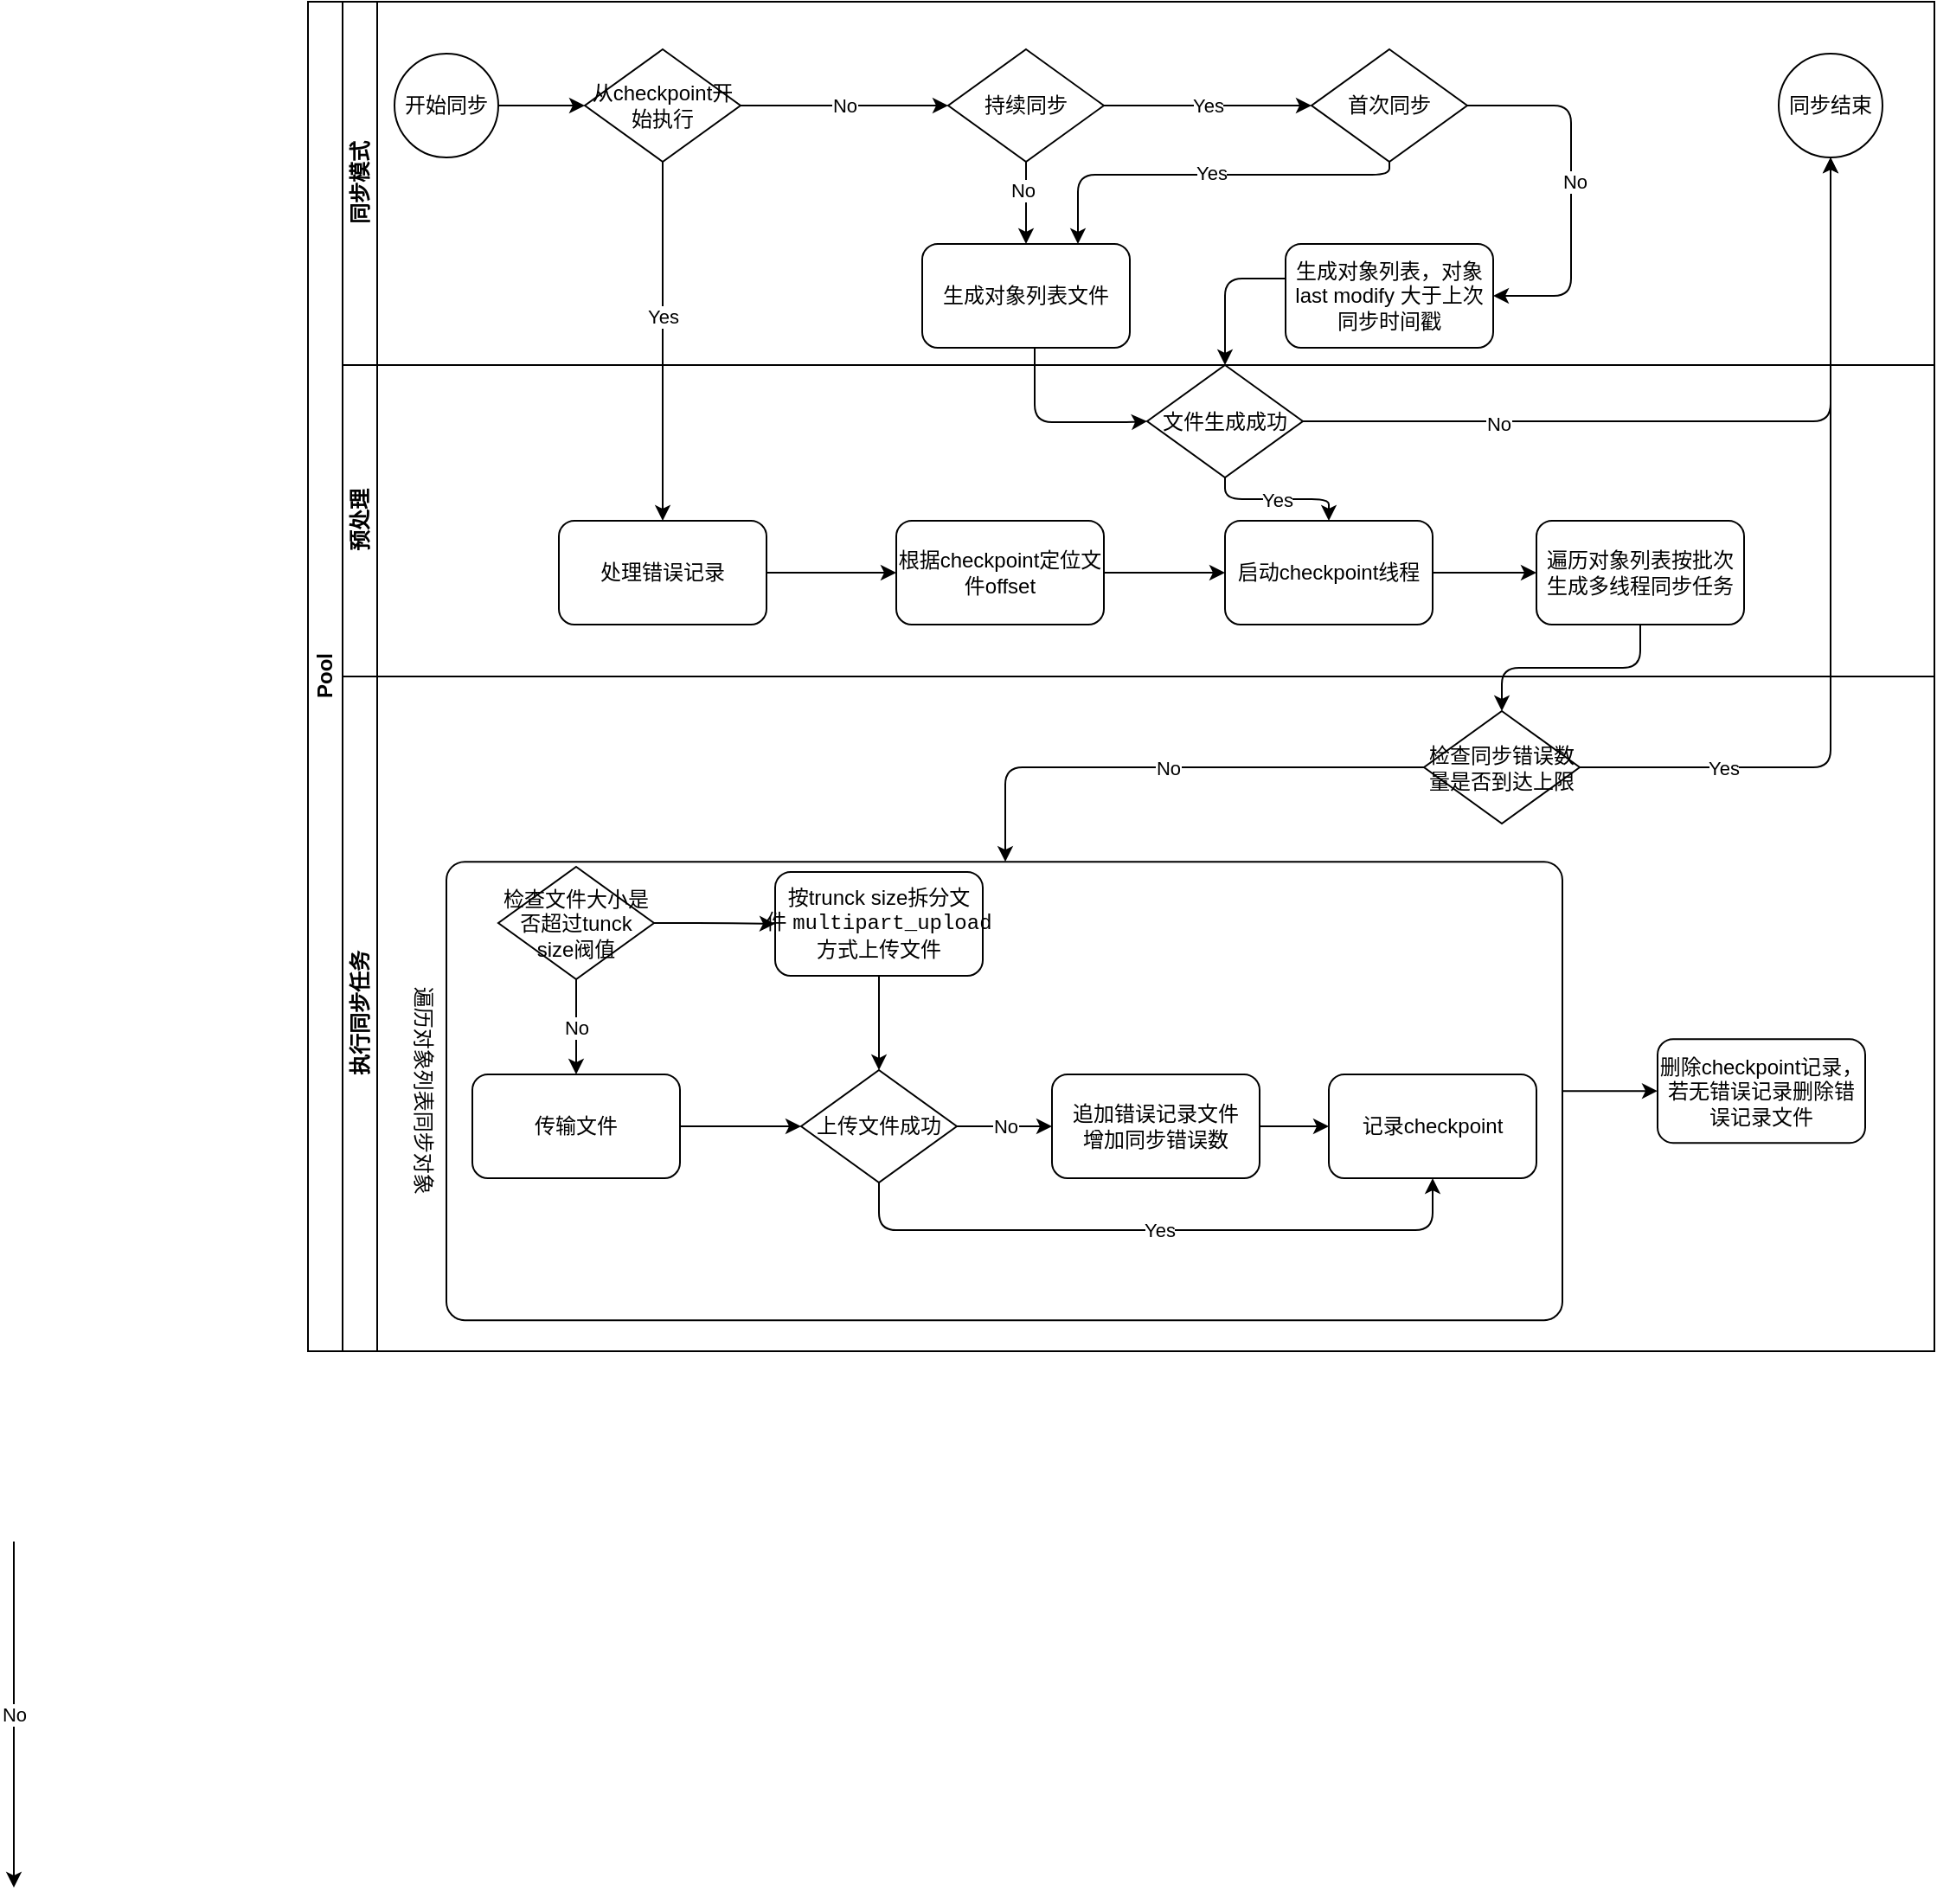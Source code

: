 <mxfile>
    <diagram id="prtHgNgQTEPvFCAcTncT" name="Page-1">
        <mxGraphModel dx="1138" dy="965" grid="1" gridSize="10" guides="1" tooltips="1" connect="1" arrows="1" fold="1" page="1" pageScale="1" pageWidth="827" pageHeight="1169" background="#ffffff" math="0" shadow="0">
            <root>
                <mxCell id="0"/>
                <mxCell id="1" parent="0"/>
                <mxCell id="dNxyNK7c78bLwvsdeMH5-19" value="Pool" style="swimlane;html=1;childLayout=stackLayout;resizeParent=1;resizeParentMax=0;horizontal=0;startSize=20;horizontalStack=0;" parent="1" vertex="1">
                    <mxGeometry x="280" y="160" width="940" height="780" as="geometry"/>
                </mxCell>
                <mxCell id="dNxyNK7c78bLwvsdeMH5-20" value="同步模式" style="swimlane;html=1;startSize=20;horizontal=0;" parent="dNxyNK7c78bLwvsdeMH5-19" vertex="1">
                    <mxGeometry x="20" width="920" height="210" as="geometry"/>
                </mxCell>
                <mxCell id="67" style="edgeStyle=none;html=1;entryX=0;entryY=0.5;entryDx=0;entryDy=0;" edge="1" parent="dNxyNK7c78bLwvsdeMH5-20" source="dNxyNK7c78bLwvsdeMH5-23" target="62">
                    <mxGeometry relative="1" as="geometry"/>
                </mxCell>
                <mxCell id="dNxyNK7c78bLwvsdeMH5-23" value="&lt;span&gt;开始同步&lt;/span&gt;" style="ellipse;whiteSpace=wrap;html=1;" parent="dNxyNK7c78bLwvsdeMH5-20" vertex="1">
                    <mxGeometry x="30" y="30" width="60" height="60" as="geometry"/>
                </mxCell>
                <mxCell id="dNxyNK7c78bLwvsdeMH5-32" value="&lt;span&gt;同步结束&lt;/span&gt;" style="ellipse;whiteSpace=wrap;html=1;" parent="dNxyNK7c78bLwvsdeMH5-20" vertex="1">
                    <mxGeometry x="830" y="30" width="60" height="60" as="geometry"/>
                </mxCell>
                <mxCell id="70" value="No" style="edgeStyle=none;html=1;entryX=0;entryY=0.5;entryDx=0;entryDy=0;" edge="1" parent="dNxyNK7c78bLwvsdeMH5-20" source="62" target="68">
                    <mxGeometry relative="1" as="geometry"/>
                </mxCell>
                <mxCell id="62" value="从checkpoint开始执行" style="rhombus;whiteSpace=wrap;html=1;" vertex="1" parent="dNxyNK7c78bLwvsdeMH5-20">
                    <mxGeometry x="140" y="27.5" width="90" height="65" as="geometry"/>
                </mxCell>
                <mxCell id="71" value="Yes" style="edgeStyle=none;html=1;entryX=0;entryY=0.5;entryDx=0;entryDy=0;" edge="1" parent="dNxyNK7c78bLwvsdeMH5-20" source="68" target="69">
                    <mxGeometry relative="1" as="geometry"/>
                </mxCell>
                <mxCell id="98" style="edgeStyle=none;html=1;entryX=0.5;entryY=0;entryDx=0;entryDy=0;" edge="1" parent="dNxyNK7c78bLwvsdeMH5-20" source="68" target="96">
                    <mxGeometry relative="1" as="geometry"/>
                </mxCell>
                <mxCell id="99" value="No" style="edgeLabel;html=1;align=center;verticalAlign=middle;resizable=0;points=[];" vertex="1" connectable="0" parent="98">
                    <mxGeometry x="-0.317" y="-2" relative="1" as="geometry">
                        <mxPoint as="offset"/>
                    </mxGeometry>
                </mxCell>
                <mxCell id="68" value="持续同步" style="rhombus;whiteSpace=wrap;html=1;" vertex="1" parent="dNxyNK7c78bLwvsdeMH5-20">
                    <mxGeometry x="350" y="27.5" width="90" height="65" as="geometry"/>
                </mxCell>
                <mxCell id="100" style="edgeStyle=orthogonalEdgeStyle;html=1;entryX=0.75;entryY=0;entryDx=0;entryDy=0;" edge="1" parent="dNxyNK7c78bLwvsdeMH5-20" source="69" target="96">
                    <mxGeometry relative="1" as="geometry">
                        <Array as="points">
                            <mxPoint x="605" y="100"/>
                            <mxPoint x="425" y="100"/>
                        </Array>
                    </mxGeometry>
                </mxCell>
                <mxCell id="101" value="Yes" style="edgeLabel;html=1;align=center;verticalAlign=middle;resizable=0;points=[];" vertex="1" connectable="0" parent="100">
                    <mxGeometry x="-0.025" y="-1" relative="1" as="geometry">
                        <mxPoint as="offset"/>
                    </mxGeometry>
                </mxCell>
                <mxCell id="102" style="edgeStyle=orthogonalEdgeStyle;html=1;exitX=1;exitY=0.5;exitDx=0;exitDy=0;entryX=1;entryY=0.5;entryDx=0;entryDy=0;" edge="1" parent="dNxyNK7c78bLwvsdeMH5-20" source="69" target="97">
                    <mxGeometry relative="1" as="geometry">
                        <mxPoint x="690" y="140" as="targetPoint"/>
                        <Array as="points">
                            <mxPoint x="710" y="60"/>
                            <mxPoint x="710" y="170"/>
                        </Array>
                    </mxGeometry>
                </mxCell>
                <mxCell id="103" value="No" style="edgeLabel;html=1;align=center;verticalAlign=middle;resizable=0;points=[];" vertex="1" connectable="0" parent="102">
                    <mxGeometry x="-0.039" y="2" relative="1" as="geometry">
                        <mxPoint as="offset"/>
                    </mxGeometry>
                </mxCell>
                <mxCell id="69" value="首次同步" style="rhombus;whiteSpace=wrap;html=1;" vertex="1" parent="dNxyNK7c78bLwvsdeMH5-20">
                    <mxGeometry x="560" y="27.5" width="90" height="65" as="geometry"/>
                </mxCell>
                <mxCell id="96" value="生成对象列表文件" style="rounded=1;whiteSpace=wrap;html=1;" vertex="1" parent="dNxyNK7c78bLwvsdeMH5-20">
                    <mxGeometry x="335" y="140" width="120" height="60" as="geometry"/>
                </mxCell>
                <mxCell id="97" value="生成对象列表，对象 last modify 大于上次同步时间戳" style="rounded=1;whiteSpace=wrap;html=1;" vertex="1" parent="dNxyNK7c78bLwvsdeMH5-20">
                    <mxGeometry x="545" y="140" width="120" height="60" as="geometry"/>
                </mxCell>
                <mxCell id="dNxyNK7c78bLwvsdeMH5-21" value="预处理" style="swimlane;html=1;startSize=20;horizontal=0;" parent="dNxyNK7c78bLwvsdeMH5-19" vertex="1">
                    <mxGeometry x="20" y="210" width="920" height="180" as="geometry"/>
                </mxCell>
                <mxCell id="94" style="edgeStyle=none;html=1;entryX=0;entryY=0.5;entryDx=0;entryDy=0;" edge="1" parent="dNxyNK7c78bLwvsdeMH5-21" source="72" target="91">
                    <mxGeometry relative="1" as="geometry"/>
                </mxCell>
                <mxCell id="72" value="&lt;span&gt;根据checkpoint定位文件offset&lt;/span&gt;" style="rounded=1;whiteSpace=wrap;html=1;" vertex="1" parent="dNxyNK7c78bLwvsdeMH5-21">
                    <mxGeometry x="320" y="90" width="120" height="60" as="geometry"/>
                </mxCell>
                <mxCell id="93" style="edgeStyle=none;html=1;" edge="1" parent="dNxyNK7c78bLwvsdeMH5-21" source="86" target="72">
                    <mxGeometry relative="1" as="geometry"/>
                </mxCell>
                <mxCell id="86" value="&lt;span&gt;处理错误记录&lt;/span&gt;" style="rounded=1;whiteSpace=wrap;html=1;" vertex="1" parent="dNxyNK7c78bLwvsdeMH5-21">
                    <mxGeometry x="125" y="90" width="120" height="60" as="geometry"/>
                </mxCell>
                <mxCell id="92" value="遍历对象列表按批次生成多线程同步任务" style="rounded=1;whiteSpace=wrap;html=1;" vertex="1" parent="dNxyNK7c78bLwvsdeMH5-21">
                    <mxGeometry x="690" y="90" width="120" height="60" as="geometry"/>
                </mxCell>
                <mxCell id="95" style="edgeStyle=none;html=1;entryX=0;entryY=0.5;entryDx=0;entryDy=0;" edge="1" parent="dNxyNK7c78bLwvsdeMH5-21" source="91" target="92">
                    <mxGeometry relative="1" as="geometry"/>
                </mxCell>
                <mxCell id="91" value="启动checkpoint线程" style="rounded=1;whiteSpace=wrap;html=1;" vertex="1" parent="dNxyNK7c78bLwvsdeMH5-21">
                    <mxGeometry x="510" y="90" width="120" height="60" as="geometry"/>
                </mxCell>
                <mxCell id="106" value="Yes" style="edgeStyle=orthogonalEdgeStyle;html=1;entryX=0.5;entryY=0;entryDx=0;entryDy=0;" edge="1" parent="dNxyNK7c78bLwvsdeMH5-21" source="104" target="91">
                    <mxGeometry relative="1" as="geometry"/>
                </mxCell>
                <mxCell id="104" value="文件生成成功" style="rhombus;whiteSpace=wrap;html=1;" vertex="1" parent="dNxyNK7c78bLwvsdeMH5-21">
                    <mxGeometry x="465" width="90" height="65" as="geometry"/>
                </mxCell>
                <mxCell id="88" value="Yes" style="edgeStyle=none;html=1;entryX=0.5;entryY=0;entryDx=0;entryDy=0;" edge="1" parent="dNxyNK7c78bLwvsdeMH5-19" source="62" target="86">
                    <mxGeometry x="-0.143" relative="1" as="geometry">
                        <mxPoint as="offset"/>
                    </mxGeometry>
                </mxCell>
                <mxCell id="105" style="edgeStyle=orthogonalEdgeStyle;html=1;entryX=0;entryY=0.5;entryDx=0;entryDy=0;" edge="1" parent="dNxyNK7c78bLwvsdeMH5-19" source="96" target="104">
                    <mxGeometry relative="1" as="geometry">
                        <Array as="points">
                            <mxPoint x="420" y="243"/>
                            <mxPoint x="475" y="243"/>
                        </Array>
                    </mxGeometry>
                </mxCell>
                <mxCell id="107" style="edgeStyle=orthogonalEdgeStyle;html=1;entryX=0.5;entryY=0;entryDx=0;entryDy=0;" edge="1" parent="dNxyNK7c78bLwvsdeMH5-19" source="97" target="104">
                    <mxGeometry relative="1" as="geometry">
                        <Array as="points">
                            <mxPoint x="530" y="160"/>
                        </Array>
                    </mxGeometry>
                </mxCell>
                <mxCell id="108" style="edgeStyle=orthogonalEdgeStyle;html=1;entryX=0.5;entryY=1;entryDx=0;entryDy=0;" edge="1" parent="dNxyNK7c78bLwvsdeMH5-19" source="104" target="dNxyNK7c78bLwvsdeMH5-32">
                    <mxGeometry relative="1" as="geometry"/>
                </mxCell>
                <mxCell id="109" value="No" style="edgeLabel;html=1;align=center;verticalAlign=middle;resizable=0;points=[];" vertex="1" connectable="0" parent="108">
                    <mxGeometry x="-0.506" y="-1" relative="1" as="geometry">
                        <mxPoint as="offset"/>
                    </mxGeometry>
                </mxCell>
                <mxCell id="111" style="edgeStyle=orthogonalEdgeStyle;html=1;entryX=0.5;entryY=0;entryDx=0;entryDy=0;" edge="1" parent="dNxyNK7c78bLwvsdeMH5-19" source="92" target="110">
                    <mxGeometry relative="1" as="geometry"/>
                </mxCell>
                <mxCell id="112" style="edgeStyle=orthogonalEdgeStyle;html=1;entryX=0.5;entryY=1;entryDx=0;entryDy=0;" edge="1" parent="dNxyNK7c78bLwvsdeMH5-19" source="110" target="dNxyNK7c78bLwvsdeMH5-32">
                    <mxGeometry relative="1" as="geometry"/>
                </mxCell>
                <mxCell id="113" value="Yes" style="edgeLabel;html=1;align=center;verticalAlign=middle;resizable=0;points=[];" vertex="1" connectable="0" parent="112">
                    <mxGeometry x="-0.666" relative="1" as="geometry">
                        <mxPoint as="offset"/>
                    </mxGeometry>
                </mxCell>
                <mxCell id="dNxyNK7c78bLwvsdeMH5-22" value="执行同步任务" style="swimlane;html=1;startSize=20;horizontal=0;" parent="dNxyNK7c78bLwvsdeMH5-19" vertex="1">
                    <mxGeometry x="20" y="390" width="920" height="390" as="geometry"/>
                </mxCell>
                <mxCell id="138" value="No" style="edgeStyle=orthogonalEdgeStyle;html=1;" edge="1" parent="dNxyNK7c78bLwvsdeMH5-22" source="110" target="114">
                    <mxGeometry relative="1" as="geometry">
                        <Array as="points">
                            <mxPoint x="383" y="52"/>
                        </Array>
                    </mxGeometry>
                </mxCell>
                <mxCell id="110" value="检查同步错误数量是否到达上限" style="rhombus;whiteSpace=wrap;html=1;" vertex="1" parent="dNxyNK7c78bLwvsdeMH5-22">
                    <mxGeometry x="625" y="20" width="90" height="65" as="geometry"/>
                </mxCell>
                <mxCell id="139" style="edgeStyle=orthogonalEdgeStyle;html=1;" edge="1" parent="dNxyNK7c78bLwvsdeMH5-22" source="114" target="137">
                    <mxGeometry relative="1" as="geometry"/>
                </mxCell>
                <mxCell id="114" value="" style="rounded=1;whiteSpace=wrap;html=1;arcSize=4;" vertex="1" parent="dNxyNK7c78bLwvsdeMH5-22">
                    <mxGeometry x="60" y="107.08" width="645" height="265" as="geometry"/>
                </mxCell>
                <mxCell id="117" value="遍历对象列表同步对象" style="text;html=1;strokeColor=none;fillColor=none;align=center;verticalAlign=middle;whiteSpace=wrap;rounded=0;rotation=90;" vertex="1" parent="dNxyNK7c78bLwvsdeMH5-22">
                    <mxGeometry x="-20" y="220.0" width="133.35" height="39.17" as="geometry"/>
                </mxCell>
                <mxCell id="122" value="No" style="edgeStyle=orthogonalEdgeStyle;html=1;" edge="1" parent="dNxyNK7c78bLwvsdeMH5-22" source="120" target="121">
                    <mxGeometry relative="1" as="geometry"/>
                </mxCell>
                <mxCell id="125" style="edgeStyle=orthogonalEdgeStyle;html=1;" edge="1" parent="dNxyNK7c78bLwvsdeMH5-22" source="120" target="123">
                    <mxGeometry relative="1" as="geometry"/>
                </mxCell>
                <mxCell id="120" value="检查文件大小是否超过tunck size阀值" style="rhombus;whiteSpace=wrap;html=1;" vertex="1" parent="dNxyNK7c78bLwvsdeMH5-22">
                    <mxGeometry x="90" y="110" width="90" height="65" as="geometry"/>
                </mxCell>
                <mxCell id="126" style="edgeStyle=orthogonalEdgeStyle;html=1;entryX=0;entryY=0.5;entryDx=0;entryDy=0;" edge="1" parent="dNxyNK7c78bLwvsdeMH5-22" source="121" target="124">
                    <mxGeometry relative="1" as="geometry"/>
                </mxCell>
                <mxCell id="121" value="传输文件" style="rounded=1;whiteSpace=wrap;html=1;" vertex="1" parent="dNxyNK7c78bLwvsdeMH5-22">
                    <mxGeometry x="75" y="230.0" width="120" height="60" as="geometry"/>
                </mxCell>
                <mxCell id="127" style="edgeStyle=orthogonalEdgeStyle;html=1;entryX=0.5;entryY=0;entryDx=0;entryDy=0;" edge="1" parent="dNxyNK7c78bLwvsdeMH5-22" source="123" target="124">
                    <mxGeometry relative="1" as="geometry"/>
                </mxCell>
                <mxCell id="123" value="按trunck size拆分文件&amp;nbsp;&lt;span style=&quot;border-color: var(--border-color); font-family: menlo, &amp;quot;jetbrains mono&amp;quot;, &amp;quot;courier new&amp;quot;, monospace, menlo, monaco, &amp;quot;courier new&amp;quot;, monospace;&quot;&gt;multipart_upload方式上传文件&lt;/span&gt;" style="rounded=1;whiteSpace=wrap;html=1;" vertex="1" parent="dNxyNK7c78bLwvsdeMH5-22">
                    <mxGeometry x="250" y="113" width="120" height="60" as="geometry"/>
                </mxCell>
                <mxCell id="132" value="No" style="edgeStyle=orthogonalEdgeStyle;html=1;entryX=0;entryY=0.5;entryDx=0;entryDy=0;" edge="1" parent="dNxyNK7c78bLwvsdeMH5-22" source="124" target="128">
                    <mxGeometry relative="1" as="geometry"/>
                </mxCell>
                <mxCell id="134" value="Yes" style="edgeStyle=orthogonalEdgeStyle;html=1;entryX=0.5;entryY=1;entryDx=0;entryDy=0;" edge="1" parent="dNxyNK7c78bLwvsdeMH5-22" source="124" target="130">
                    <mxGeometry relative="1" as="geometry">
                        <Array as="points">
                            <mxPoint x="310" y="320"/>
                            <mxPoint x="630" y="320"/>
                        </Array>
                    </mxGeometry>
                </mxCell>
                <mxCell id="124" value="上传文件成功" style="rhombus;whiteSpace=wrap;html=1;" vertex="1" parent="dNxyNK7c78bLwvsdeMH5-22">
                    <mxGeometry x="265" y="227.5" width="90" height="65" as="geometry"/>
                </mxCell>
                <mxCell id="133" style="edgeStyle=orthogonalEdgeStyle;html=1;entryX=0;entryY=0.5;entryDx=0;entryDy=0;" edge="1" parent="dNxyNK7c78bLwvsdeMH5-22" source="128" target="130">
                    <mxGeometry relative="1" as="geometry"/>
                </mxCell>
                <mxCell id="128" value="追加错误记录文件&lt;br&gt;增加同步错误数" style="rounded=1;whiteSpace=wrap;html=1;" vertex="1" parent="dNxyNK7c78bLwvsdeMH5-22">
                    <mxGeometry x="410" y="230" width="120" height="60" as="geometry"/>
                </mxCell>
                <mxCell id="130" value="记录checkpoint" style="rounded=1;whiteSpace=wrap;html=1;" vertex="1" parent="dNxyNK7c78bLwvsdeMH5-22">
                    <mxGeometry x="570" y="230" width="120" height="60" as="geometry"/>
                </mxCell>
                <mxCell id="137" value="删除checkpoint记录，若无错误记录删除错误记录文件" style="rounded=1;whiteSpace=wrap;html=1;" vertex="1" parent="dNxyNK7c78bLwvsdeMH5-22">
                    <mxGeometry x="760" y="209.58" width="120" height="60" as="geometry"/>
                </mxCell>
                <mxCell id="5" style="edgeStyle=orthogonalEdgeStyle;rounded=0;orthogonalLoop=1;jettySize=auto;html=1;entryX=0;entryY=0.5;entryDx=0;entryDy=0;exitX=0.5;exitY=1;exitDx=0;exitDy=0;" edge="1" parent="1" target="10">
                    <mxGeometry relative="1" as="geometry">
                        <mxPoint x="110" y="1295" as="sourcePoint"/>
                    </mxGeometry>
                </mxCell>
                <mxCell id="8" style="edgeStyle=orthogonalEdgeStyle;rounded=0;orthogonalLoop=1;jettySize=auto;html=1;" edge="1" parent="1" target="13">
                    <mxGeometry relative="1" as="geometry">
                        <mxPoint x="220" y="1520" as="sourcePoint"/>
                    </mxGeometry>
                </mxCell>
                <mxCell id="9" value="No" style="edgeLabel;html=1;align=center;verticalAlign=middle;resizable=0;points=[];" vertex="1" connectable="0" parent="8">
                    <mxGeometry x="-0.026" relative="1" as="geometry">
                        <mxPoint as="offset"/>
                    </mxGeometry>
                </mxCell>
                <mxCell id="43" value="No" style="edgeStyle=orthogonalEdgeStyle;rounded=0;orthogonalLoop=1;jettySize=auto;html=1;entryX=0.5;entryY=0;entryDx=0;entryDy=0;" edge="1" parent="1" target="53">
                    <mxGeometry relative="1" as="geometry">
                        <mxPoint x="235" y="885" as="sourcePoint"/>
                    </mxGeometry>
                </mxCell>
                <mxCell id="50" value="No" style="edgeStyle=orthogonalEdgeStyle;rounded=0;orthogonalLoop=1;jettySize=auto;html=1;entryX=0.5;entryY=0;entryDx=0;entryDy=0;" edge="1" parent="1" target="6">
                    <mxGeometry relative="1" as="geometry">
                        <mxPoint x="110.0" y="1250" as="targetPoint"/>
                        <mxPoint x="110" y="1050" as="sourcePoint"/>
                    </mxGeometry>
                </mxCell>
                <mxCell id="51" style="edgeStyle=orthogonalEdgeStyle;rounded=0;orthogonalLoop=1;jettySize=auto;html=1;entryX=0;entryY=0.5;entryDx=0;entryDy=0;" edge="1" parent="1" target="59">
                    <mxGeometry relative="1" as="geometry">
                        <mxPoint x="150" y="1020" as="sourcePoint"/>
                    </mxGeometry>
                </mxCell>
                <mxCell id="52" value="Yes" style="edgeLabel;html=1;align=center;verticalAlign=middle;resizable=0;points=[];" vertex="1" connectable="0" parent="51">
                    <mxGeometry x="-0.271" y="-2" relative="1" as="geometry">
                        <mxPoint as="offset"/>
                    </mxGeometry>
                </mxCell>
                <mxCell id="54" style="edgeStyle=orthogonalEdgeStyle;rounded=0;orthogonalLoop=1;jettySize=auto;html=1;entryX=0.5;entryY=0;entryDx=0;entryDy=0;" edge="1" parent="1" target="10">
                    <mxGeometry relative="1" as="geometry">
                        <mxPoint x="300.0" y="1294.87" as="sourcePoint"/>
                    </mxGeometry>
                </mxCell>
                <mxCell id="56" value="Yes" style="edgeStyle=orthogonalEdgeStyle;rounded=0;orthogonalLoop=1;jettySize=auto;html=1;entryX=0.75;entryY=0;entryDx=0;entryDy=0;exitX=0.5;exitY=1;exitDx=0;exitDy=0;" edge="1" parent="1" target="6">
                    <mxGeometry x="0.163" relative="1" as="geometry">
                        <Array as="points">
                            <mxPoint x="240.0" y="1180"/>
                            <mxPoint x="140.0" y="1180"/>
                        </Array>
                        <mxPoint as="offset"/>
                        <mxPoint x="241.47" y="1053.25" as="sourcePoint"/>
                    </mxGeometry>
                </mxCell>
                <mxCell id="57" style="edgeStyle=orthogonalEdgeStyle;rounded=0;orthogonalLoop=1;jettySize=auto;html=1;entryX=0.5;entryY=0;entryDx=0;entryDy=0;" edge="1" parent="1" target="55">
                    <mxGeometry relative="1" as="geometry">
                        <Array as="points">
                            <mxPoint x="350" y="1020"/>
                            <mxPoint x="350" y="1180"/>
                            <mxPoint x="300" y="1180"/>
                        </Array>
                        <mxPoint x="281.401" y="1020.182" as="sourcePoint"/>
                    </mxGeometry>
                </mxCell>
                <mxCell id="58" value="No" style="edgeLabel;html=1;align=center;verticalAlign=middle;resizable=0;points=[];" vertex="1" connectable="0" parent="57">
                    <mxGeometry x="-0.304" y="1" relative="1" as="geometry">
                        <mxPoint x="-21" y="106.37" as="offset"/>
                    </mxGeometry>
                </mxCell>
                <mxCell id="60" style="edgeStyle=orthogonalEdgeStyle;rounded=0;orthogonalLoop=1;jettySize=auto;html=1;entryX=0.5;entryY=0;entryDx=0;entryDy=0;" edge="1" parent="1" target="45">
                    <mxGeometry relative="1" as="geometry">
                        <mxPoint x="280" y="810" as="sourcePoint"/>
                    </mxGeometry>
                </mxCell>
            </root>
        </mxGraphModel>
    </diagram>
</mxfile>